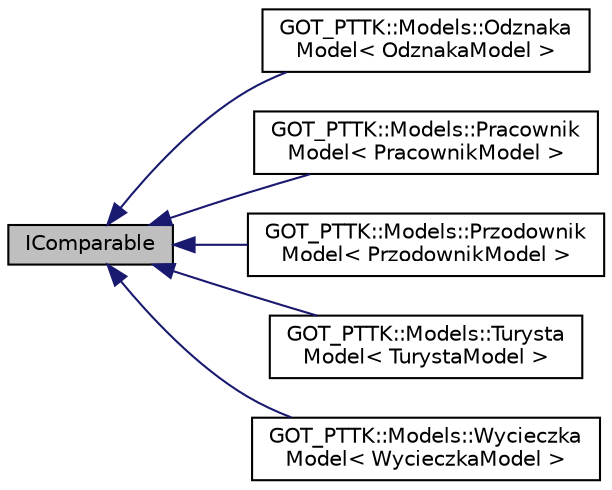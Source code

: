 digraph "IComparable"
{
 // INTERACTIVE_SVG=YES
  edge [fontname="Helvetica",fontsize="10",labelfontname="Helvetica",labelfontsize="10"];
  node [fontname="Helvetica",fontsize="10",shape=record];
  rankdir="LR";
  Node0 [label="IComparable",height=0.2,width=0.4,color="black", fillcolor="grey75", style="filled", fontcolor="black"];
  Node0 -> Node1 [dir="back",color="midnightblue",fontsize="10",style="solid",fontname="Helvetica"];
  Node1 [label="GOT_PTTK::Models::Odznaka\lModel\< OdznakaModel \>",height=0.2,width=0.4,color="black", fillcolor="white", style="filled",URL="$class_g_o_t___p_t_t_k_1_1_models_1_1_odznaka_model.html",tooltip="Model odznaki "];
  Node0 -> Node2 [dir="back",color="midnightblue",fontsize="10",style="solid",fontname="Helvetica"];
  Node2 [label="GOT_PTTK::Models::Pracownik\lModel\< PracownikModel \>",height=0.2,width=0.4,color="black", fillcolor="white", style="filled",URL="$class_g_o_t___p_t_t_k_1_1_models_1_1_pracownik_model.html",tooltip="Model pracownika "];
  Node0 -> Node3 [dir="back",color="midnightblue",fontsize="10",style="solid",fontname="Helvetica"];
  Node3 [label="GOT_PTTK::Models::Przodownik\lModel\< PrzodownikModel \>",height=0.2,width=0.4,color="black", fillcolor="white", style="filled",URL="$class_g_o_t___p_t_t_k_1_1_models_1_1_przodownik_model.html",tooltip="Model Przodownika "];
  Node0 -> Node4 [dir="back",color="midnightblue",fontsize="10",style="solid",fontname="Helvetica"];
  Node4 [label="GOT_PTTK::Models::Turysta\lModel\< TurystaModel \>",height=0.2,width=0.4,color="black", fillcolor="white", style="filled",URL="$class_g_o_t___p_t_t_k_1_1_models_1_1_turysta_model.html",tooltip="Model turysty "];
  Node0 -> Node5 [dir="back",color="midnightblue",fontsize="10",style="solid",fontname="Helvetica"];
  Node5 [label="GOT_PTTK::Models::Wycieczka\lModel\< WycieczkaModel \>",height=0.2,width=0.4,color="black", fillcolor="white", style="filled",URL="$class_g_o_t___p_t_t_k_1_1_models_1_1_wycieczka_model.html",tooltip="Model Wycieczki "];
}
